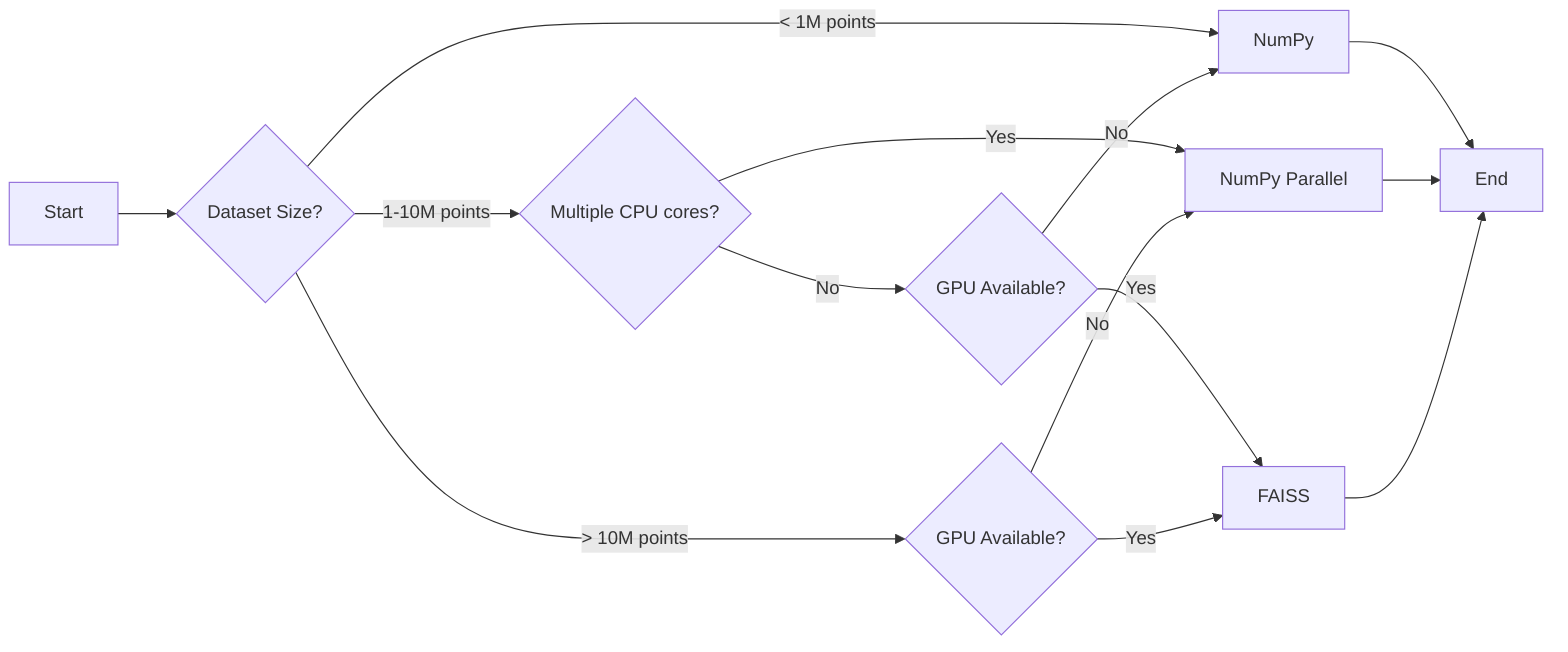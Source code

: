 flowchart LR
    A[Start] --> B{Dataset Size?}
    B -->|< 1M points| C[NumPy]
    B -->|1-10M points| D{Multiple CPU cores?}
    B -->|> 10M points| E{GPU Available?}
    
    D -->|Yes| F[NumPy Parallel]
    D -->|No| G{GPU Available?}
    
    G -->|Yes| H[FAISS]
    G -->|No| C
    
    E -->|Yes| H
    E -->|No| F
    
    C --> J[End]
    F --> J
    H --> J